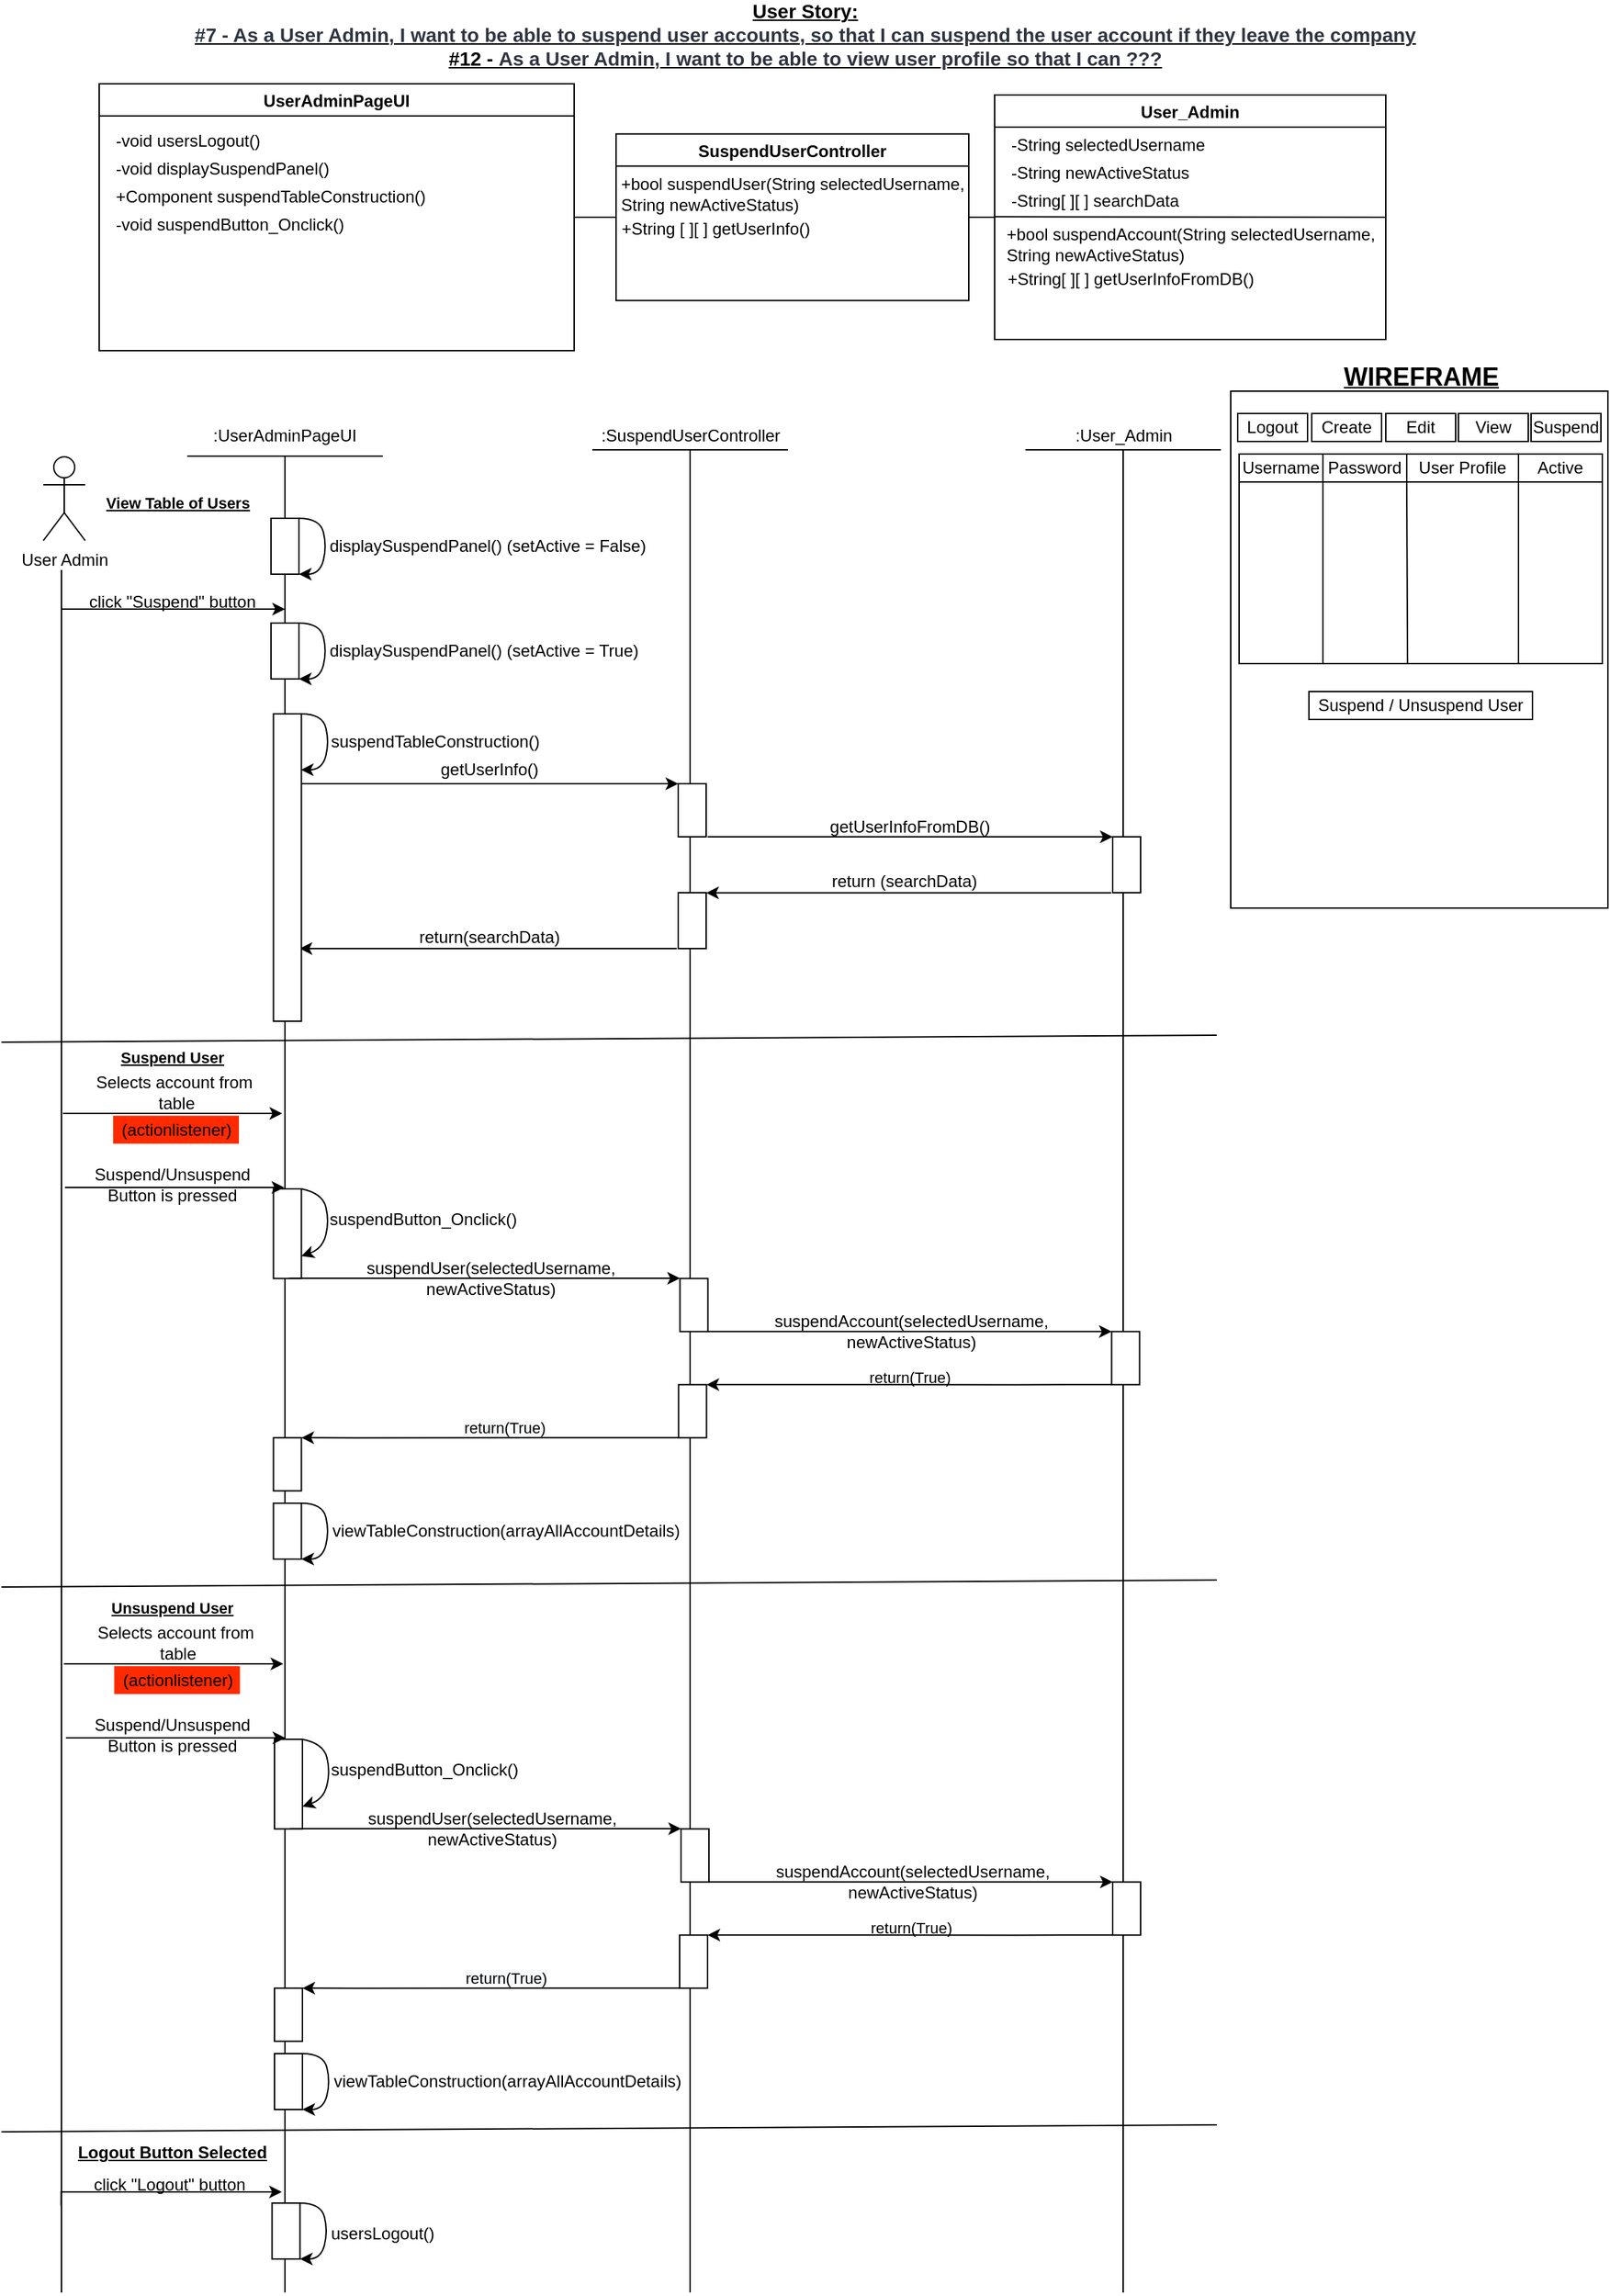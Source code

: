 <mxfile version="17.4.2" type="device"><diagram id="1YwtTbQ3Z7pTjlXF4-N0" name="Page-1"><mxGraphModel dx="1813" dy="1207" grid="1" gridSize="10" guides="1" tooltips="1" connect="1" arrows="1" fold="1" page="1" pageScale="1" pageWidth="1169" pageHeight="827" math="0" shadow="0"><root><mxCell id="0"/><mxCell id="1" parent="0"/><mxCell id="FNsslEbhDlVYFLrhWBJ4-193" value="" style="endArrow=none;html=1;rounded=0;startArrow=none;" parent="1" edge="1"><mxGeometry width="50" height="50" relative="1" as="geometry"><mxPoint x="503" y="1641" as="sourcePoint"/><mxPoint x="503" y="392" as="targetPoint"/></mxGeometry></mxCell><mxCell id="haLUxBjH6cShnl7Ug6Ql-109" value="" style="rounded=0;whiteSpace=wrap;html=1;" parent="1" vertex="1"><mxGeometry x="890" y="280" width="270" height="370" as="geometry"/></mxCell><mxCell id="3snV8VC3OuR5L-uNEUc_-36" value="" style="rounded=0;whiteSpace=wrap;html=1;labelBackgroundColor=#FFFFFF;fillColor=none;" parent="1" vertex="1"><mxGeometry x="896" y="325" width="260" height="150" as="geometry"/></mxCell><mxCell id="haLUxBjH6cShnl7Ug6Ql-2" value="UserAdminPageUI" style="swimlane;" parent="1" vertex="1"><mxGeometry x="80" y="60" width="340" height="191" as="geometry"/></mxCell><mxCell id="haLUxBjH6cShnl7Ug6Ql-16" value="-void displaySuspendPanel()" style="text;html=1;align=left;verticalAlign=middle;resizable=0;points=[];autosize=1;strokeColor=none;fillColor=none;" parent="haLUxBjH6cShnl7Ug6Ql-2" vertex="1"><mxGeometry x="10" y="51" width="170" height="20" as="geometry"/></mxCell><mxCell id="FNsslEbhDlVYFLrhWBJ4-34" value="+Component suspendTableConstruction()" style="text;html=1;align=left;verticalAlign=middle;resizable=0;points=[];autosize=1;strokeColor=none;fillColor=none;" parent="haLUxBjH6cShnl7Ug6Ql-2" vertex="1"><mxGeometry x="10" y="71" width="240" height="20" as="geometry"/></mxCell><mxCell id="FNsslEbhDlVYFLrhWBJ4-172" value="-void suspendButton_Onclick()" style="text;html=1;align=left;verticalAlign=middle;resizable=0;points=[];autosize=1;strokeColor=none;fillColor=none;" parent="haLUxBjH6cShnl7Ug6Ql-2" vertex="1"><mxGeometry x="10" y="91" width="180" height="20" as="geometry"/></mxCell><mxCell id="WkKLto6Z78YqQwwTxQ2r-1" value="-void usersLogout()" style="text;html=1;align=left;verticalAlign=middle;resizable=0;points=[];autosize=1;strokeColor=none;fillColor=none;" vertex="1" parent="haLUxBjH6cShnl7Ug6Ql-2"><mxGeometry x="10" y="31" width="120" height="20" as="geometry"/></mxCell><mxCell id="haLUxBjH6cShnl7Ug6Ql-3" value="SuspendUserController" style="swimlane;" parent="1" vertex="1"><mxGeometry x="450" y="95.88" width="252.5" height="119.25" as="geometry"/></mxCell><mxCell id="FNsslEbhDlVYFLrhWBJ4-1" value="&lt;div style=&quot;text-align: left&quot;&gt;+bool suspendUser(String selectedUsername,&lt;/div&gt;&lt;div style=&quot;text-align: left&quot;&gt;String newActiveStatus)&lt;/div&gt;" style="text;html=1;align=center;verticalAlign=middle;resizable=0;points=[];autosize=1;strokeColor=none;fillColor=none;" parent="haLUxBjH6cShnl7Ug6Ql-3" vertex="1"><mxGeometry x="-4.5" y="27.75" width="260" height="30" as="geometry"/></mxCell><mxCell id="WkKLto6Z78YqQwwTxQ2r-7" value="&lt;div style=&quot;text-align: left&quot;&gt;+String [ ][ ] getUserInfo()&lt;/div&gt;" style="text;html=1;align=center;verticalAlign=middle;resizable=0;points=[];autosize=1;strokeColor=none;fillColor=none;" vertex="1" parent="haLUxBjH6cShnl7Ug6Ql-3"><mxGeometry x="-4.5" y="57.75" width="150" height="20" as="geometry"/></mxCell><mxCell id="haLUxBjH6cShnl7Ug6Ql-4" value="User_Admin" style="swimlane;" parent="1" vertex="1"><mxGeometry x="721" y="68.01" width="280" height="175" as="geometry"/></mxCell><mxCell id="haLUxBjH6cShnl7Ug6Ql-23" value="" style="endArrow=none;html=1;rounded=0;entryX=1;entryY=0.5;entryDx=0;entryDy=0;" parent="haLUxBjH6cShnl7Ug6Ql-4" target="haLUxBjH6cShnl7Ug6Ql-4" edge="1"><mxGeometry width="50" height="50" relative="1" as="geometry"><mxPoint y="87.14" as="sourcePoint"/><mxPoint x="260" y="87" as="targetPoint"/></mxGeometry></mxCell><mxCell id="3snV8VC3OuR5L-uNEUc_-48" value="-String selectedUsername" style="text;html=1;align=left;verticalAlign=middle;resizable=0;points=[];autosize=1;strokeColor=none;fillColor=none;" parent="haLUxBjH6cShnl7Ug6Ql-4" vertex="1"><mxGeometry x="10" y="26" width="150" height="20" as="geometry"/></mxCell><mxCell id="FNsslEbhDlVYFLrhWBJ4-55" value="-String newActiveStatus" style="text;html=1;align=left;verticalAlign=middle;resizable=0;points=[];autosize=1;strokeColor=none;fillColor=none;" parent="haLUxBjH6cShnl7Ug6Ql-4" vertex="1"><mxGeometry x="10" y="46" width="140" height="20" as="geometry"/></mxCell><mxCell id="FNsslEbhDlVYFLrhWBJ4-57" value="&lt;div style=&quot;text-align: left&quot;&gt;&lt;span&gt;+bool suspendAccount(String selectedUsername,&lt;br&gt;&lt;/span&gt;&lt;/div&gt;&lt;div style=&quot;text-align: left&quot;&gt;&lt;span&gt;String newActiveStatus)&lt;/span&gt;&lt;/div&gt;" style="text;html=1;align=center;verticalAlign=middle;resizable=0;points=[];autosize=1;strokeColor=none;fillColor=none;" parent="haLUxBjH6cShnl7Ug6Ql-4" vertex="1"><mxGeometry y="92" width="280" height="30" as="geometry"/></mxCell><mxCell id="WkKLto6Z78YqQwwTxQ2r-8" value="-String[ ][ ] searchData" style="text;html=1;align=left;verticalAlign=middle;resizable=0;points=[];autosize=1;strokeColor=none;fillColor=none;" vertex="1" parent="haLUxBjH6cShnl7Ug6Ql-4"><mxGeometry x="10" y="66" width="140" height="20" as="geometry"/></mxCell><mxCell id="WkKLto6Z78YqQwwTxQ2r-9" value="&lt;div style=&quot;text-align: left&quot;&gt;&lt;span&gt;+String[ ][ ] getUserInfoFromDB(&lt;/span&gt;&lt;span&gt;)&lt;/span&gt;&lt;/div&gt;" style="text;html=1;align=center;verticalAlign=middle;resizable=0;points=[];autosize=1;strokeColor=none;fillColor=none;" vertex="1" parent="haLUxBjH6cShnl7Ug6Ql-4"><mxGeometry x="2" y="122" width="190" height="20" as="geometry"/></mxCell><mxCell id="haLUxBjH6cShnl7Ug6Ql-25" value="" style="endArrow=none;html=1;rounded=0;exitX=1;exitY=0.5;exitDx=0;exitDy=0;entryX=0;entryY=0.5;entryDx=0;entryDy=0;" parent="1" source="haLUxBjH6cShnl7Ug6Ql-2" target="haLUxBjH6cShnl7Ug6Ql-3" edge="1"><mxGeometry width="50" height="50" relative="1" as="geometry"><mxPoint x="570" y="371" as="sourcePoint"/><mxPoint x="620" y="321" as="targetPoint"/></mxGeometry></mxCell><mxCell id="haLUxBjH6cShnl7Ug6Ql-26" value="" style="endArrow=none;html=1;rounded=0;entryX=0;entryY=0.5;entryDx=0;entryDy=0;exitX=1;exitY=0.5;exitDx=0;exitDy=0;" parent="1" source="haLUxBjH6cShnl7Ug6Ql-3" target="haLUxBjH6cShnl7Ug6Ql-4" edge="1"><mxGeometry width="50" height="50" relative="1" as="geometry"><mxPoint x="570" y="191" as="sourcePoint"/><mxPoint x="570" y="221" as="targetPoint"/></mxGeometry></mxCell><mxCell id="haLUxBjH6cShnl7Ug6Ql-70" style="edgeStyle=orthogonalEdgeStyle;rounded=0;orthogonalLoop=1;jettySize=auto;html=1;" parent="1" edge="1"><mxGeometry relative="1" as="geometry"><mxPoint x="213" y="436" as="targetPoint"/><Array as="points"><mxPoint x="114.5" y="436"/><mxPoint x="114.5" y="436"/></Array><mxPoint x="53" y="436" as="sourcePoint"/></mxGeometry></mxCell><mxCell id="haLUxBjH6cShnl7Ug6Ql-27" value="User Admin" style="shape=umlActor;verticalLabelPosition=bottom;verticalAlign=top;html=1;outlineConnect=0;" parent="1" vertex="1"><mxGeometry x="40" y="327" width="30" height="60" as="geometry"/></mxCell><mxCell id="haLUxBjH6cShnl7Ug6Ql-29" value=":UserAdminPageUI" style="text;html=1;strokeColor=none;fillColor=none;align=center;verticalAlign=middle;whiteSpace=wrap;rounded=0;" parent="1" vertex="1"><mxGeometry x="183" y="297" width="60" height="30" as="geometry"/></mxCell><mxCell id="haLUxBjH6cShnl7Ug6Ql-30" value=":SuspendUserController" style="text;html=1;align=center;verticalAlign=middle;resizable=0;points=[];autosize=1;strokeColor=none;fillColor=none;" parent="1" vertex="1"><mxGeometry x="433" y="302" width="140" height="20" as="geometry"/></mxCell><mxCell id="haLUxBjH6cShnl7Ug6Ql-31" value=":User_Admin" style="text;html=1;align=center;verticalAlign=middle;resizable=0;points=[];autosize=1;strokeColor=none;fillColor=none;" parent="1" vertex="1"><mxGeometry x="773" y="302" width="80" height="20" as="geometry"/></mxCell><mxCell id="haLUxBjH6cShnl7Ug6Ql-32" value="" style="endArrow=none;html=1;rounded=0;" parent="1" edge="1"><mxGeometry width="50" height="50" relative="1" as="geometry"><mxPoint x="143" y="326.52" as="sourcePoint"/><mxPoint x="283" y="326.52" as="targetPoint"/></mxGeometry></mxCell><mxCell id="haLUxBjH6cShnl7Ug6Ql-33" value="" style="endArrow=none;html=1;rounded=0;" parent="1" edge="1"><mxGeometry width="50" height="50" relative="1" as="geometry"><mxPoint x="433" y="322" as="sourcePoint"/><mxPoint x="573" y="322" as="targetPoint"/></mxGeometry></mxCell><mxCell id="haLUxBjH6cShnl7Ug6Ql-34" value="" style="endArrow=none;html=1;rounded=0;" parent="1" edge="1"><mxGeometry width="50" height="50" relative="1" as="geometry"><mxPoint x="743" y="322" as="sourcePoint"/><mxPoint x="883" y="322" as="targetPoint"/></mxGeometry></mxCell><mxCell id="haLUxBjH6cShnl7Ug6Ql-57" value="" style="endArrow=none;html=1;rounded=0;entryX=0.5;entryY=0.982;entryDx=0;entryDy=0;entryPerimeter=0;" parent="1" target="haLUxBjH6cShnl7Ug6Ql-31" edge="1"><mxGeometry width="50" height="50" relative="1" as="geometry"><mxPoint x="813" y="1641" as="sourcePoint"/><mxPoint x="813" y="327" as="targetPoint"/></mxGeometry></mxCell><mxCell id="haLUxBjH6cShnl7Ug6Ql-110" value="Logout" style="rounded=0;whiteSpace=wrap;html=1;" parent="1" vertex="1"><mxGeometry x="895" y="296" width="50" height="20" as="geometry"/></mxCell><mxCell id="haLUxBjH6cShnl7Ug6Ql-111" value="Create" style="rounded=0;whiteSpace=wrap;html=1;" parent="1" vertex="1"><mxGeometry x="948" y="296" width="50" height="20" as="geometry"/></mxCell><mxCell id="haLUxBjH6cShnl7Ug6Ql-112" value="Edit&lt;span style=&quot;color: rgba(0 , 0 , 0 , 0) ; font-family: monospace ; font-size: 0px&quot;&gt;%3CmxGraphModel%3E%3Croot%3E%3CmxCell%20id%3D%220%22%2F%3E%3CmxCell%20id%3D%221%22%20parent%3D%220%22%2F%3E%3CmxCell%20id%3D%222%22%20value%3D%22Create%22%20style%3D%22rounded%3D0%3BwhiteSpace%3Dwrap%3Bhtml%3D1%3B%22%20vertex%3D%221%22%20parent%3D%221%22%3E%3CmxGeometry%20x%3D%22966%22%20y%3D%2246%22%20width%3D%2270%22%20height%3D%2220%22%20as%3D%22geometry%22%2F%3E%3C%2FmxCell%3E%3C%2Froot%3E%3C%2FmxGraphModel%3E&lt;/span&gt;" style="rounded=0;whiteSpace=wrap;html=1;" parent="1" vertex="1"><mxGeometry x="1001" y="296" width="50" height="20" as="geometry"/></mxCell><mxCell id="haLUxBjH6cShnl7Ug6Ql-115" value="View" style="rounded=0;whiteSpace=wrap;html=1;" parent="1" vertex="1"><mxGeometry x="1053" y="296" width="50" height="20" as="geometry"/></mxCell><mxCell id="haLUxBjH6cShnl7Ug6Ql-116" value="Suspend" style="rounded=0;whiteSpace=wrap;html=1;" parent="1" vertex="1"><mxGeometry x="1105" y="296" width="50" height="20" as="geometry"/></mxCell><mxCell id="haLUxBjH6cShnl7Ug6Ql-124" value="&lt;b&gt;&lt;u&gt;&lt;font style=&quot;font-size: 18px&quot;&gt;WIREFRAME&lt;/font&gt;&lt;/u&gt;&lt;/b&gt;" style="text;html=1;align=center;verticalAlign=middle;resizable=0;points=[];autosize=1;strokeColor=none;fillColor=none;" parent="1" vertex="1"><mxGeometry x="961" y="260" width="130" height="20" as="geometry"/></mxCell><mxCell id="wWWZvd4En1-HustH4XMh-6" value="click &quot;Suspend&quot; button" style="text;html=1;align=center;verticalAlign=middle;resizable=0;points=[];autosize=1;strokeColor=none;fillColor=none;" parent="1" vertex="1"><mxGeometry x="66.5" y="421" width="130" height="20" as="geometry"/></mxCell><mxCell id="wWWZvd4En1-HustH4XMh-27" value="" style="endArrow=none;html=1;rounded=0;fontSize=17;" parent="1" edge="1"><mxGeometry width="50" height="50" relative="1" as="geometry"><mxPoint x="213" y="1641" as="sourcePoint"/><mxPoint x="213" y="327" as="targetPoint"/></mxGeometry></mxCell><mxCell id="3snV8VC3OuR5L-uNEUc_-1" value="" style="curved=1;endArrow=classic;html=1;rounded=0;entryX=1;entryY=1;entryDx=0;entryDy=0;exitX=1;exitY=0;exitDx=0;exitDy=0;" parent="1" source="3snV8VC3OuR5L-uNEUc_-2" target="3snV8VC3OuR5L-uNEUc_-2" edge="1"><mxGeometry width="50" height="50" relative="1" as="geometry"><mxPoint x="218" y="506" as="sourcePoint"/><mxPoint x="268" y="456" as="targetPoint"/><Array as="points"><mxPoint x="238" y="446"/><mxPoint x="243" y="466"/><mxPoint x="238" y="486"/></Array></mxGeometry></mxCell><mxCell id="3snV8VC3OuR5L-uNEUc_-2" value="" style="rounded=0;whiteSpace=wrap;html=1;" parent="1" vertex="1"><mxGeometry x="203" y="446" width="20" height="40" as="geometry"/></mxCell><mxCell id="3snV8VC3OuR5L-uNEUc_-6" value="displaySuspendPanel() (setActive = True)" style="text;html=1;align=left;verticalAlign=middle;resizable=0;points=[];autosize=1;strokeColor=none;fillColor=none;" parent="1" vertex="1"><mxGeometry x="243" y="456" width="240" height="20" as="geometry"/></mxCell><mxCell id="3snV8VC3OuR5L-uNEUc_-22" value="" style="endArrow=none;html=1;rounded=0;startArrow=none;" parent="1" edge="1"><mxGeometry width="50" height="50" relative="1" as="geometry"><mxPoint x="503" y="397" as="sourcePoint"/><mxPoint x="503" y="322" as="targetPoint"/></mxGeometry></mxCell><mxCell id="3snV8VC3OuR5L-uNEUc_-37" value="Suspend / Unsuspend User" style="rounded=0;whiteSpace=wrap;html=1;" parent="1" vertex="1"><mxGeometry x="946" y="495" width="160" height="20" as="geometry"/></mxCell><mxCell id="3snV8VC3OuR5L-uNEUc_-39" value="Username" style="text;html=1;strokeColor=default;fillColor=none;align=center;verticalAlign=middle;whiteSpace=wrap;rounded=0;labelBackgroundColor=#FFFFFF;" parent="1" vertex="1"><mxGeometry x="896" y="325" width="60" height="20" as="geometry"/></mxCell><mxCell id="3snV8VC3OuR5L-uNEUc_-40" value="Password" style="text;html=1;strokeColor=default;fillColor=none;align=center;verticalAlign=middle;whiteSpace=wrap;rounded=0;labelBackgroundColor=#FFFFFF;" parent="1" vertex="1"><mxGeometry x="956" y="325" width="60" height="20" as="geometry"/></mxCell><mxCell id="3snV8VC3OuR5L-uNEUc_-41" value="User Profile" style="text;html=1;strokeColor=default;fillColor=none;align=center;verticalAlign=middle;whiteSpace=wrap;rounded=0;labelBackgroundColor=#FFFFFF;" parent="1" vertex="1"><mxGeometry x="1016" y="325" width="80" height="20" as="geometry"/></mxCell><mxCell id="3snV8VC3OuR5L-uNEUc_-42" value="Active" style="text;html=1;strokeColor=default;fillColor=none;align=center;verticalAlign=middle;whiteSpace=wrap;rounded=0;labelBackgroundColor=#FFFFFF;" parent="1" vertex="1"><mxGeometry x="1096" y="325" width="60" height="20" as="geometry"/></mxCell><mxCell id="3snV8VC3OuR5L-uNEUc_-43" value="" style="endArrow=none;html=1;rounded=0;entryX=0;entryY=1;entryDx=0;entryDy=0;" parent="1" target="3snV8VC3OuR5L-uNEUc_-40" edge="1"><mxGeometry width="50" height="50" relative="1" as="geometry"><mxPoint x="956" y="475" as="sourcePoint"/><mxPoint x="962" y="369.17" as="targetPoint"/></mxGeometry></mxCell><mxCell id="3snV8VC3OuR5L-uNEUc_-44" value="" style="endArrow=none;html=1;rounded=0;entryX=0;entryY=1;entryDx=0;entryDy=0;" parent="1" target="3snV8VC3OuR5L-uNEUc_-41" edge="1"><mxGeometry width="50" height="50" relative="1" as="geometry"><mxPoint x="1016.57" y="475" as="sourcePoint"/><mxPoint x="1016.57" y="345" as="targetPoint"/></mxGeometry></mxCell><mxCell id="3snV8VC3OuR5L-uNEUc_-45" value="" style="endArrow=none;html=1;rounded=0;entryX=0;entryY=1;entryDx=0;entryDy=0;" parent="1" edge="1"><mxGeometry width="50" height="50" relative="1" as="geometry"><mxPoint x="1096.0" y="475" as="sourcePoint"/><mxPoint x="1096.0" y="345" as="targetPoint"/></mxGeometry></mxCell><mxCell id="3snV8VC3OuR5L-uNEUc_-49" value="Logout Button Selected" style="text;html=1;align=center;verticalAlign=middle;resizable=0;points=[];autosize=1;strokeColor=none;fillColor=none;fontStyle=5" parent="1" vertex="1"><mxGeometry x="56.75" y="1531" width="150" height="20" as="geometry"/></mxCell><mxCell id="FNsslEbhDlVYFLrhWBJ4-60" value="" style="endArrow=none;html=1;rounded=0;fontSize=13;" parent="1" edge="1"><mxGeometry width="50" height="50" relative="1" as="geometry"><mxPoint x="53" y="1641" as="sourcePoint"/><mxPoint x="53" y="408" as="targetPoint"/></mxGeometry></mxCell><mxCell id="FNsslEbhDlVYFLrhWBJ4-95" value="" style="curved=1;endArrow=classic;html=1;rounded=0;entryX=1;entryY=0.75;entryDx=0;entryDy=0;exitX=1;exitY=0;exitDx=0;exitDy=0;" parent="1" source="FNsslEbhDlVYFLrhWBJ4-96" target="FNsslEbhDlVYFLrhWBJ4-96" edge="1"><mxGeometry width="50" height="50" relative="1" as="geometry"><mxPoint x="219.75" y="914" as="sourcePoint"/><mxPoint x="269.75" y="864" as="targetPoint"/><Array as="points"><mxPoint x="239.75" y="854"/><mxPoint x="244.75" y="874"/><mxPoint x="239.75" y="894"/></Array></mxGeometry></mxCell><mxCell id="FNsslEbhDlVYFLrhWBJ4-96" value="" style="rounded=0;whiteSpace=wrap;html=1;" parent="1" vertex="1"><mxGeometry x="204.75" y="851" width="20" height="64.17" as="geometry"/></mxCell><mxCell id="FNsslEbhDlVYFLrhWBJ4-97" value="suspendButton_Onclick()" style="text;html=1;align=left;verticalAlign=middle;resizable=0;points=[];autosize=1;strokeColor=none;fillColor=none;" parent="1" vertex="1"><mxGeometry x="242.75" y="862.83" width="150" height="20" as="geometry"/></mxCell><mxCell id="FNsslEbhDlVYFLrhWBJ4-100" value="" style="endArrow=classic;html=1;rounded=0;entryX=0;entryY=0;entryDx=0;entryDy=0;" parent="1" edge="1"><mxGeometry width="50" height="50" relative="1" as="geometry"><mxPoint x="215.75" y="915.0" as="sourcePoint"/><mxPoint x="495.75" y="915.0" as="targetPoint"/></mxGeometry></mxCell><mxCell id="FNsslEbhDlVYFLrhWBJ4-101" value="suspendUser(selectedUsername,&lt;br&gt;newActiveStatus)" style="text;html=1;align=center;verticalAlign=middle;resizable=0;points=[];autosize=1;strokeColor=none;fillColor=none;" parent="1" vertex="1"><mxGeometry x="264.75" y="900.0" width="190" height="30" as="geometry"/></mxCell><mxCell id="FNsslEbhDlVYFLrhWBJ4-102" value="" style="rounded=0;whiteSpace=wrap;html=1;" parent="1" vertex="1"><mxGeometry x="495.75" y="915.17" width="20" height="38" as="geometry"/></mxCell><mxCell id="FNsslEbhDlVYFLrhWBJ4-103" value="" style="endArrow=classic;html=1;rounded=0;entryX=0;entryY=0;entryDx=0;entryDy=0;exitX=1;exitY=1;exitDx=0;exitDy=0;" parent="1" source="FNsslEbhDlVYFLrhWBJ4-102" target="FNsslEbhDlVYFLrhWBJ4-105" edge="1"><mxGeometry width="50" height="50" relative="1" as="geometry"><mxPoint x="525.75" y="954.0" as="sourcePoint"/><mxPoint x="805.75" y="954.0" as="targetPoint"/></mxGeometry></mxCell><mxCell id="FNsslEbhDlVYFLrhWBJ4-104" value="&lt;div style=&quot;font-size: 11px&quot;&gt;&lt;div style=&quot;font-size: 12px ; text-align: left&quot;&gt;suspendAccount(selectedUsername,&lt;br&gt;&lt;/div&gt;&lt;div style=&quot;font-size: 12px&quot;&gt;newActiveStatus)&lt;/div&gt;&lt;/div&gt;" style="text;html=1;align=center;verticalAlign=middle;resizable=0;points=[];autosize=1;strokeColor=none;fillColor=none;" parent="1" vertex="1"><mxGeometry x="555.75" y="938.0" width="210" height="30" as="geometry"/></mxCell><mxCell id="FNsslEbhDlVYFLrhWBJ4-107" style="edgeStyle=orthogonalEdgeStyle;rounded=0;orthogonalLoop=1;jettySize=auto;html=1;exitX=0;exitY=1;exitDx=0;exitDy=0;entryX=1;entryY=0;entryDx=0;entryDy=0;fontSize=13;" parent="1" source="FNsslEbhDlVYFLrhWBJ4-105" target="FNsslEbhDlVYFLrhWBJ4-106" edge="1"><mxGeometry relative="1" as="geometry"><Array as="points"><mxPoint x="734.75" y="991"/><mxPoint x="734.75" y="991"/></Array></mxGeometry></mxCell><mxCell id="FNsslEbhDlVYFLrhWBJ4-105" value="" style="rounded=0;whiteSpace=wrap;html=1;" parent="1" vertex="1"><mxGeometry x="804.75" y="953.17" width="20" height="38" as="geometry"/></mxCell><mxCell id="FNsslEbhDlVYFLrhWBJ4-106" value="" style="rounded=0;whiteSpace=wrap;html=1;" parent="1" vertex="1"><mxGeometry x="494.75" y="991.17" width="20" height="38" as="geometry"/></mxCell><mxCell id="FNsslEbhDlVYFLrhWBJ4-108" value="&lt;font style=&quot;font-size: 11px&quot;&gt;return(True)&lt;/font&gt;" style="text;html=1;align=center;verticalAlign=middle;resizable=0;points=[];autosize=1;strokeColor=none;fillColor=none;fontSize=13;" parent="1" vertex="1"><mxGeometry x="624.75" y="974.83" width="70" height="20" as="geometry"/></mxCell><mxCell id="FNsslEbhDlVYFLrhWBJ4-109" style="edgeStyle=orthogonalEdgeStyle;rounded=0;orthogonalLoop=1;jettySize=auto;html=1;exitX=0;exitY=1;exitDx=0;exitDy=0;entryX=1;entryY=0;entryDx=0;entryDy=0;fontSize=13;" parent="1" source="FNsslEbhDlVYFLrhWBJ4-106" target="FNsslEbhDlVYFLrhWBJ4-110" edge="1"><mxGeometry relative="1" as="geometry"><mxPoint x="515.75" y="1034.17" as="sourcePoint"/><Array as="points"><mxPoint x="264.75" y="1029"/><mxPoint x="264.75" y="1029"/></Array></mxGeometry></mxCell><mxCell id="FNsslEbhDlVYFLrhWBJ4-110" value="" style="rounded=0;whiteSpace=wrap;html=1;" parent="1" vertex="1"><mxGeometry x="204.75" y="1029.17" width="20" height="38" as="geometry"/></mxCell><mxCell id="FNsslEbhDlVYFLrhWBJ4-111" value="&#10;&#10;&lt;span style=&quot;color: rgb(0, 0, 0); font-family: helvetica; font-size: 11px; font-style: normal; font-weight: 400; letter-spacing: normal; text-align: center; text-indent: 0px; text-transform: none; word-spacing: 0px; background-color: rgb(248, 249, 250); display: inline; float: none;&quot;&gt;return(True)&lt;/span&gt;&#10;&#10;" style="text;html=1;align=center;verticalAlign=middle;resizable=0;points=[];autosize=1;strokeColor=none;fillColor=none;fontSize=13;" parent="1" vertex="1"><mxGeometry x="334.75" y="986.17" width="70" height="70" as="geometry"/></mxCell><mxCell id="FNsslEbhDlVYFLrhWBJ4-112" value="" style="curved=1;endArrow=classic;html=1;rounded=0;entryX=1;entryY=1;entryDx=0;entryDy=0;exitX=1;exitY=0;exitDx=0;exitDy=0;" parent="1" source="FNsslEbhDlVYFLrhWBJ4-113" target="FNsslEbhDlVYFLrhWBJ4-113" edge="1"><mxGeometry width="50" height="50" relative="1" as="geometry"><mxPoint x="219.75" y="1136" as="sourcePoint"/><mxPoint x="269.75" y="1086" as="targetPoint"/><Array as="points"><mxPoint x="239.75" y="1076"/><mxPoint x="244.75" y="1096"/><mxPoint x="239.75" y="1116"/></Array></mxGeometry></mxCell><mxCell id="FNsslEbhDlVYFLrhWBJ4-113" value="" style="rounded=0;whiteSpace=wrap;html=1;" parent="1" vertex="1"><mxGeometry x="204.75" y="1076" width="20" height="40" as="geometry"/></mxCell><mxCell id="FNsslEbhDlVYFLrhWBJ4-114" value="viewTableConstruction(arrayAllAccountDetails)" style="text;html=1;align=left;verticalAlign=middle;resizable=0;points=[];autosize=1;strokeColor=none;fillColor=none;" parent="1" vertex="1"><mxGeometry x="244.75" y="1086" width="260" height="20" as="geometry"/></mxCell><mxCell id="FNsslEbhDlVYFLrhWBJ4-140" value="" style="curved=1;endArrow=classic;html=1;rounded=0;entryX=1;entryY=1;entryDx=0;entryDy=0;exitX=1;exitY=0;exitDx=0;exitDy=0;" parent="1" source="FNsslEbhDlVYFLrhWBJ4-141" target="FNsslEbhDlVYFLrhWBJ4-141" edge="1"><mxGeometry width="50" height="50" relative="1" as="geometry"><mxPoint x="218.75" y="1637" as="sourcePoint"/><mxPoint x="268.75" y="1587" as="targetPoint"/><Array as="points"><mxPoint x="238.75" y="1577"/><mxPoint x="243.75" y="1597"/><mxPoint x="238.75" y="1617"/></Array></mxGeometry></mxCell><mxCell id="FNsslEbhDlVYFLrhWBJ4-141" value="" style="rounded=0;whiteSpace=wrap;html=1;" parent="1" vertex="1"><mxGeometry x="203.75" y="1577" width="20" height="40" as="geometry"/></mxCell><mxCell id="FNsslEbhDlVYFLrhWBJ4-142" value="usersLogout()" style="text;html=1;align=left;verticalAlign=middle;resizable=0;points=[];autosize=1;strokeColor=none;fillColor=none;" parent="1" vertex="1"><mxGeometry x="243.75" y="1588.64" width="90" height="20" as="geometry"/></mxCell><mxCell id="FNsslEbhDlVYFLrhWBJ4-143" style="edgeStyle=orthogonalEdgeStyle;rounded=0;orthogonalLoop=1;jettySize=auto;html=1;entryX=0;entryY=0;entryDx=0;entryDy=0;" parent="1" edge="1"><mxGeometry relative="1" as="geometry"><mxPoint x="210.75" y="1569" as="targetPoint"/><Array as="points"><mxPoint x="120.75" y="1569"/><mxPoint x="120.75" y="1569"/></Array><mxPoint x="52.75" y="1578.82" as="sourcePoint"/></mxGeometry></mxCell><mxCell id="FNsslEbhDlVYFLrhWBJ4-144" value="click &quot;Logout&quot; button" style="text;html=1;align=center;verticalAlign=middle;resizable=0;points=[];autosize=1;strokeColor=none;fillColor=none;" parent="1" vertex="1"><mxGeometry x="69.75" y="1554" width="120" height="20" as="geometry"/></mxCell><mxCell id="FNsslEbhDlVYFLrhWBJ4-169" value="" style="endArrow=none;html=1;rounded=0;" parent="1" edge="1"><mxGeometry width="50" height="50" relative="1" as="geometry"><mxPoint x="10" y="1136" as="sourcePoint"/><mxPoint x="880" y="1131" as="targetPoint"/></mxGeometry></mxCell><mxCell id="2mpfqBum-VXEb8a90Y3f-1" style="edgeStyle=orthogonalEdgeStyle;rounded=0;orthogonalLoop=1;jettySize=auto;html=1;" parent="1" edge="1"><mxGeometry relative="1" as="geometry"><mxPoint x="211" y="797" as="targetPoint"/><Array as="points"><mxPoint x="118" y="797.0"/><mxPoint x="118" y="797.0"/></Array><mxPoint x="54" y="797" as="sourcePoint"/></mxGeometry></mxCell><mxCell id="2mpfqBum-VXEb8a90Y3f-2" value="Selects account from&amp;nbsp;&lt;br&gt;table" style="text;html=1;align=center;verticalAlign=middle;resizable=0;points=[];autosize=1;strokeColor=none;fillColor=none;" parent="1" vertex="1"><mxGeometry x="70" y="767" width="130" height="30" as="geometry"/></mxCell><mxCell id="2mpfqBum-VXEb8a90Y3f-3" value="(actionlistener)" style="text;html=1;align=center;verticalAlign=middle;resizable=0;points=[];autosize=1;strokeColor=none;fillColor=#FF2A00;" parent="1" vertex="1"><mxGeometry x="90" y="798.66" width="90" height="20" as="geometry"/></mxCell><mxCell id="2mpfqBum-VXEb8a90Y3f-47" value="" style="endArrow=classic;html=1;rounded=0;entryX=0;entryY=0;entryDx=0;entryDy=0;exitX=1;exitY=1;exitDx=0;exitDy=0;" parent="1" target="2mpfqBum-VXEb8a90Y3f-49" edge="1"><mxGeometry width="50" height="50" relative="1" as="geometry"><mxPoint x="223" y="561.0" as="sourcePoint"/><mxPoint x="492.75" y="534.83" as="targetPoint"/></mxGeometry></mxCell><mxCell id="2mpfqBum-VXEb8a90Y3f-48" value="getUserInfo()" style="text;html=1;align=center;verticalAlign=middle;resizable=0;points=[];autosize=1;strokeColor=none;fillColor=none;" parent="1" vertex="1"><mxGeometry x="313.5" y="541" width="90" height="20" as="geometry"/></mxCell><mxCell id="2mpfqBum-VXEb8a90Y3f-49" value="" style="rounded=0;whiteSpace=wrap;html=1;" parent="1" vertex="1"><mxGeometry x="494.5" y="561.0" width="20" height="38" as="geometry"/></mxCell><mxCell id="2mpfqBum-VXEb8a90Y3f-50" value="" style="endArrow=classic;html=1;rounded=0;exitX=0;exitY=1;exitDx=0;exitDy=0;" parent="1" edge="1"><mxGeometry width="50" height="50" relative="1" as="geometry"><mxPoint x="493.5" y="679.0" as="sourcePoint"/><mxPoint x="223.5" y="679.0" as="targetPoint"/></mxGeometry></mxCell><mxCell id="2mpfqBum-VXEb8a90Y3f-51" value="return(searchData)" style="text;html=1;align=center;verticalAlign=middle;resizable=0;points=[];autosize=1;strokeColor=none;fillColor=none;" parent="1" vertex="1"><mxGeometry x="298.5" y="661.16" width="120" height="20" as="geometry"/></mxCell><mxCell id="2mpfqBum-VXEb8a90Y3f-52" value="" style="endArrow=classic;html=1;rounded=0;entryX=0;entryY=0;entryDx=0;entryDy=0;" parent="1" edge="1"><mxGeometry width="50" height="50" relative="1" as="geometry"><mxPoint x="515.5" y="599" as="sourcePoint"/><mxPoint x="805.5" y="599" as="targetPoint"/></mxGeometry></mxCell><mxCell id="2mpfqBum-VXEb8a90Y3f-53" value="getUserInfoFromDB()" style="text;html=1;align=center;verticalAlign=middle;resizable=0;points=[];autosize=1;strokeColor=none;fillColor=none;" parent="1" vertex="1"><mxGeometry x="594.5" y="582.0" width="130" height="20" as="geometry"/></mxCell><mxCell id="2mpfqBum-VXEb8a90Y3f-54" value="" style="rounded=0;whiteSpace=wrap;html=1;" parent="1" vertex="1"><mxGeometry x="805.5" y="599.0" width="20" height="40" as="geometry"/></mxCell><mxCell id="2mpfqBum-VXEb8a90Y3f-55" value="" style="endArrow=classic;html=1;rounded=0;exitX=0;exitY=1;exitDx=0;exitDy=0;entryX=1;entryY=0;entryDx=0;entryDy=0;" parent="1" edge="1"><mxGeometry width="50" height="50" relative="1" as="geometry"><mxPoint x="804.5" y="639.17" as="sourcePoint"/><mxPoint x="514.5" y="639.17" as="targetPoint"/></mxGeometry></mxCell><mxCell id="2mpfqBum-VXEb8a90Y3f-56" value="return (searchData)" style="text;html=1;align=center;verticalAlign=middle;resizable=0;points=[];autosize=1;strokeColor=none;fillColor=none;" parent="1" vertex="1"><mxGeometry x="595.5" y="621.0" width="120" height="20" as="geometry"/></mxCell><mxCell id="2mpfqBum-VXEb8a90Y3f-57" value="" style="rounded=0;whiteSpace=wrap;html=1;" parent="1" vertex="1"><mxGeometry x="494.5" y="639.0" width="20" height="40" as="geometry"/></mxCell><mxCell id="2mpfqBum-VXEb8a90Y3f-58" value="" style="curved=1;endArrow=classic;html=1;rounded=0;entryX=0.982;entryY=0.182;entryDx=0;entryDy=0;exitX=1;exitY=0;exitDx=0;exitDy=0;entryPerimeter=0;" parent="1" source="2mpfqBum-VXEb8a90Y3f-59" target="2mpfqBum-VXEb8a90Y3f-59" edge="1"><mxGeometry width="50" height="50" relative="1" as="geometry"><mxPoint x="219.75" y="571.0" as="sourcePoint"/><mxPoint x="269.75" y="521.0" as="targetPoint"/><Array as="points"><mxPoint x="239.75" y="511.0"/><mxPoint x="244.75" y="531.0"/><mxPoint x="239.75" y="551.0"/></Array></mxGeometry></mxCell><mxCell id="2mpfqBum-VXEb8a90Y3f-59" value="" style="rounded=0;whiteSpace=wrap;html=1;" parent="1" vertex="1"><mxGeometry x="204.75" y="511" width="20" height="220" as="geometry"/></mxCell><mxCell id="2mpfqBum-VXEb8a90Y3f-60" value="suspendTableConstruction()" style="text;html=1;align=left;verticalAlign=middle;resizable=0;points=[];autosize=1;strokeColor=none;fillColor=none;" parent="1" vertex="1"><mxGeometry x="244" y="521.0" width="160" height="20" as="geometry"/></mxCell><mxCell id="WkKLto6Z78YqQwwTxQ2r-4" value="" style="curved=1;endArrow=classic;html=1;rounded=0;entryX=1;entryY=1;entryDx=0;entryDy=0;exitX=1;exitY=0;exitDx=0;exitDy=0;" edge="1" parent="1" source="WkKLto6Z78YqQwwTxQ2r-5" target="WkKLto6Z78YqQwwTxQ2r-5"><mxGeometry width="50" height="50" relative="1" as="geometry"><mxPoint x="218" y="431" as="sourcePoint"/><mxPoint x="268" y="381" as="targetPoint"/><Array as="points"><mxPoint x="238" y="371"/><mxPoint x="243" y="391"/><mxPoint x="238" y="411"/></Array></mxGeometry></mxCell><mxCell id="WkKLto6Z78YqQwwTxQ2r-5" value="" style="rounded=0;whiteSpace=wrap;html=1;" vertex="1" parent="1"><mxGeometry x="203" y="371" width="20" height="40" as="geometry"/></mxCell><mxCell id="WkKLto6Z78YqQwwTxQ2r-6" value="displaySuspendPanel() (setActive = False)" style="text;html=1;align=left;verticalAlign=middle;resizable=0;points=[];autosize=1;strokeColor=none;fillColor=none;" vertex="1" parent="1"><mxGeometry x="243" y="381" width="240" height="20" as="geometry"/></mxCell><mxCell id="WkKLto6Z78YqQwwTxQ2r-10" value="&lt;b&gt;&lt;u&gt;View Table of Users&lt;/u&gt;&lt;/b&gt;" style="text;html=1;align=center;verticalAlign=middle;resizable=0;points=[];autosize=1;strokeColor=none;fillColor=none;fontSize=11;" vertex="1" parent="1"><mxGeometry x="76" y="350" width="120" height="20" as="geometry"/></mxCell><mxCell id="WkKLto6Z78YqQwwTxQ2r-11" value="" style="endArrow=none;html=1;rounded=0;" edge="1" parent="1"><mxGeometry width="50" height="50" relative="1" as="geometry"><mxPoint x="10" y="746" as="sourcePoint"/><mxPoint x="880" y="741" as="targetPoint"/></mxGeometry></mxCell><mxCell id="WkKLto6Z78YqQwwTxQ2r-12" value="&lt;b&gt;&lt;u&gt;Suspend User&lt;/u&gt;&lt;/b&gt;" style="text;html=1;align=center;verticalAlign=middle;resizable=0;points=[];autosize=1;strokeColor=none;fillColor=none;fontSize=11;" vertex="1" parent="1"><mxGeometry x="86.5" y="747" width="90" height="20" as="geometry"/></mxCell><mxCell id="WkKLto6Z78YqQwwTxQ2r-13" style="edgeStyle=orthogonalEdgeStyle;rounded=0;orthogonalLoop=1;jettySize=auto;html=1;" edge="1" parent="1"><mxGeometry relative="1" as="geometry"><mxPoint x="212.5" y="850" as="targetPoint"/><Array as="points"><mxPoint x="119.5" y="850.0"/><mxPoint x="119.5" y="850.0"/></Array><mxPoint x="55.5" y="850" as="sourcePoint"/></mxGeometry></mxCell><mxCell id="WkKLto6Z78YqQwwTxQ2r-14" value="Suspend/Unsuspend&lt;br&gt;Button is pressed" style="text;html=1;align=center;verticalAlign=middle;resizable=0;points=[];autosize=1;strokeColor=none;fillColor=none;" vertex="1" parent="1"><mxGeometry x="66.5" y="832.83" width="130" height="30" as="geometry"/></mxCell><mxCell id="WkKLto6Z78YqQwwTxQ2r-15" value="" style="curved=1;endArrow=classic;html=1;rounded=0;entryX=1;entryY=0.75;entryDx=0;entryDy=0;exitX=1;exitY=0;exitDx=0;exitDy=0;" edge="1" parent="1" source="WkKLto6Z78YqQwwTxQ2r-16" target="WkKLto6Z78YqQwwTxQ2r-16"><mxGeometry width="50" height="50" relative="1" as="geometry"><mxPoint x="220.5" y="1308" as="sourcePoint"/><mxPoint x="270.5" y="1258" as="targetPoint"/><Array as="points"><mxPoint x="240.5" y="1248"/><mxPoint x="245.5" y="1268"/><mxPoint x="240.5" y="1288"/></Array></mxGeometry></mxCell><mxCell id="WkKLto6Z78YqQwwTxQ2r-16" value="" style="rounded=0;whiteSpace=wrap;html=1;" vertex="1" parent="1"><mxGeometry x="205.5" y="1245" width="20" height="64.17" as="geometry"/></mxCell><mxCell id="WkKLto6Z78YqQwwTxQ2r-17" value="suspendButton_Onclick()" style="text;html=1;align=left;verticalAlign=middle;resizable=0;points=[];autosize=1;strokeColor=none;fillColor=none;" vertex="1" parent="1"><mxGeometry x="243.5" y="1256.83" width="150" height="20" as="geometry"/></mxCell><mxCell id="WkKLto6Z78YqQwwTxQ2r-18" value="" style="endArrow=classic;html=1;rounded=0;entryX=0;entryY=0;entryDx=0;entryDy=0;" edge="1" parent="1"><mxGeometry width="50" height="50" relative="1" as="geometry"><mxPoint x="216.5" y="1309.0" as="sourcePoint"/><mxPoint x="496.5" y="1309.0" as="targetPoint"/></mxGeometry></mxCell><mxCell id="WkKLto6Z78YqQwwTxQ2r-19" value="suspendUser(selectedUsername,&lt;br&gt;newActiveStatus)" style="text;html=1;align=center;verticalAlign=middle;resizable=0;points=[];autosize=1;strokeColor=none;fillColor=none;" vertex="1" parent="1"><mxGeometry x="265.5" y="1294" width="190" height="30" as="geometry"/></mxCell><mxCell id="WkKLto6Z78YqQwwTxQ2r-20" value="" style="rounded=0;whiteSpace=wrap;html=1;" vertex="1" parent="1"><mxGeometry x="496.5" y="1309.17" width="20" height="38" as="geometry"/></mxCell><mxCell id="WkKLto6Z78YqQwwTxQ2r-21" value="" style="endArrow=classic;html=1;rounded=0;entryX=0;entryY=0;entryDx=0;entryDy=0;exitX=1;exitY=1;exitDx=0;exitDy=0;" edge="1" parent="1" source="WkKLto6Z78YqQwwTxQ2r-20" target="WkKLto6Z78YqQwwTxQ2r-24"><mxGeometry width="50" height="50" relative="1" as="geometry"><mxPoint x="526.5" y="1348.0" as="sourcePoint"/><mxPoint x="806.5" y="1348.0" as="targetPoint"/></mxGeometry></mxCell><mxCell id="WkKLto6Z78YqQwwTxQ2r-22" value="&lt;div style=&quot;font-size: 11px&quot;&gt;&lt;div style=&quot;font-size: 12px ; text-align: left&quot;&gt;suspendAccount(selectedUsername,&lt;br&gt;&lt;/div&gt;&lt;div style=&quot;font-size: 12px&quot;&gt;newActiveStatus)&lt;/div&gt;&lt;/div&gt;" style="text;html=1;align=center;verticalAlign=middle;resizable=0;points=[];autosize=1;strokeColor=none;fillColor=none;" vertex="1" parent="1"><mxGeometry x="556.5" y="1332" width="210" height="30" as="geometry"/></mxCell><mxCell id="WkKLto6Z78YqQwwTxQ2r-23" style="edgeStyle=orthogonalEdgeStyle;rounded=0;orthogonalLoop=1;jettySize=auto;html=1;exitX=0;exitY=1;exitDx=0;exitDy=0;entryX=1;entryY=0;entryDx=0;entryDy=0;fontSize=13;" edge="1" parent="1" source="WkKLto6Z78YqQwwTxQ2r-24" target="WkKLto6Z78YqQwwTxQ2r-25"><mxGeometry relative="1" as="geometry"><Array as="points"><mxPoint x="735.5" y="1385"/><mxPoint x="735.5" y="1385"/></Array></mxGeometry></mxCell><mxCell id="WkKLto6Z78YqQwwTxQ2r-24" value="" style="rounded=0;whiteSpace=wrap;html=1;" vertex="1" parent="1"><mxGeometry x="805.5" y="1347.17" width="20" height="38" as="geometry"/></mxCell><mxCell id="WkKLto6Z78YqQwwTxQ2r-25" value="" style="rounded=0;whiteSpace=wrap;html=1;" vertex="1" parent="1"><mxGeometry x="495.5" y="1385.17" width="20" height="38" as="geometry"/></mxCell><mxCell id="WkKLto6Z78YqQwwTxQ2r-26" value="&lt;font style=&quot;font-size: 11px&quot;&gt;return(True)&lt;/font&gt;" style="text;html=1;align=center;verticalAlign=middle;resizable=0;points=[];autosize=1;strokeColor=none;fillColor=none;fontSize=13;" vertex="1" parent="1"><mxGeometry x="625.5" y="1368.83" width="70" height="20" as="geometry"/></mxCell><mxCell id="WkKLto6Z78YqQwwTxQ2r-27" style="edgeStyle=orthogonalEdgeStyle;rounded=0;orthogonalLoop=1;jettySize=auto;html=1;exitX=0;exitY=1;exitDx=0;exitDy=0;entryX=1;entryY=0;entryDx=0;entryDy=0;fontSize=13;" edge="1" parent="1" source="WkKLto6Z78YqQwwTxQ2r-25" target="WkKLto6Z78YqQwwTxQ2r-28"><mxGeometry relative="1" as="geometry"><mxPoint x="516.5" y="1428.17" as="sourcePoint"/><Array as="points"><mxPoint x="265.5" y="1423"/><mxPoint x="265.5" y="1423"/></Array></mxGeometry></mxCell><mxCell id="WkKLto6Z78YqQwwTxQ2r-28" value="" style="rounded=0;whiteSpace=wrap;html=1;" vertex="1" parent="1"><mxGeometry x="205.5" y="1423.17" width="20" height="38" as="geometry"/></mxCell><mxCell id="WkKLto6Z78YqQwwTxQ2r-29" value="&#10;&#10;&lt;span style=&quot;color: rgb(0, 0, 0); font-family: helvetica; font-size: 11px; font-style: normal; font-weight: 400; letter-spacing: normal; text-align: center; text-indent: 0px; text-transform: none; word-spacing: 0px; background-color: rgb(248, 249, 250); display: inline; float: none;&quot;&gt;return(True)&lt;/span&gt;&#10;&#10;" style="text;html=1;align=center;verticalAlign=middle;resizable=0;points=[];autosize=1;strokeColor=none;fillColor=none;fontSize=13;" vertex="1" parent="1"><mxGeometry x="335.5" y="1380.17" width="70" height="70" as="geometry"/></mxCell><mxCell id="WkKLto6Z78YqQwwTxQ2r-30" value="" style="curved=1;endArrow=classic;html=1;rounded=0;entryX=1;entryY=1;entryDx=0;entryDy=0;exitX=1;exitY=0;exitDx=0;exitDy=0;" edge="1" parent="1" source="WkKLto6Z78YqQwwTxQ2r-31" target="WkKLto6Z78YqQwwTxQ2r-31"><mxGeometry width="50" height="50" relative="1" as="geometry"><mxPoint x="220.5" y="1530" as="sourcePoint"/><mxPoint x="270.5" y="1480" as="targetPoint"/><Array as="points"><mxPoint x="240.5" y="1470"/><mxPoint x="245.5" y="1490"/><mxPoint x="240.5" y="1510"/></Array></mxGeometry></mxCell><mxCell id="WkKLto6Z78YqQwwTxQ2r-31" value="" style="rounded=0;whiteSpace=wrap;html=1;" vertex="1" parent="1"><mxGeometry x="205.5" y="1470" width="20" height="40" as="geometry"/></mxCell><mxCell id="WkKLto6Z78YqQwwTxQ2r-32" value="viewTableConstruction(arrayAllAccountDetails)" style="text;html=1;align=left;verticalAlign=middle;resizable=0;points=[];autosize=1;strokeColor=none;fillColor=none;" vertex="1" parent="1"><mxGeometry x="245.5" y="1480" width="260" height="20" as="geometry"/></mxCell><mxCell id="WkKLto6Z78YqQwwTxQ2r-33" style="edgeStyle=orthogonalEdgeStyle;rounded=0;orthogonalLoop=1;jettySize=auto;html=1;" edge="1" parent="1"><mxGeometry relative="1" as="geometry"><mxPoint x="211.75" y="1191" as="targetPoint"/><Array as="points"><mxPoint x="118.75" y="1191"/><mxPoint x="118.75" y="1191"/></Array><mxPoint x="54.75" y="1191" as="sourcePoint"/></mxGeometry></mxCell><mxCell id="WkKLto6Z78YqQwwTxQ2r-34" value="Selects account from&amp;nbsp;&lt;br&gt;table" style="text;html=1;align=center;verticalAlign=middle;resizable=0;points=[];autosize=1;strokeColor=none;fillColor=none;" vertex="1" parent="1"><mxGeometry x="70.75" y="1161" width="130" height="30" as="geometry"/></mxCell><mxCell id="WkKLto6Z78YqQwwTxQ2r-35" value="(actionlistener)" style="text;html=1;align=center;verticalAlign=middle;resizable=0;points=[];autosize=1;strokeColor=none;fillColor=#FF2A00;" vertex="1" parent="1"><mxGeometry x="90.75" y="1192.66" width="90" height="20" as="geometry"/></mxCell><mxCell id="WkKLto6Z78YqQwwTxQ2r-36" value="&lt;b&gt;&lt;u&gt;Unsuspend User&lt;/u&gt;&lt;/b&gt;" style="text;html=1;align=center;verticalAlign=middle;resizable=0;points=[];autosize=1;strokeColor=none;fillColor=none;fontSize=11;" vertex="1" parent="1"><mxGeometry x="82.25" y="1141" width="100" height="20" as="geometry"/></mxCell><mxCell id="WkKLto6Z78YqQwwTxQ2r-37" style="edgeStyle=orthogonalEdgeStyle;rounded=0;orthogonalLoop=1;jettySize=auto;html=1;" edge="1" parent="1"><mxGeometry relative="1" as="geometry"><mxPoint x="213.25" y="1244" as="targetPoint"/><Array as="points"><mxPoint x="120.25" y="1244"/><mxPoint x="120.25" y="1244"/></Array><mxPoint x="56.25" y="1244" as="sourcePoint"/></mxGeometry></mxCell><mxCell id="WkKLto6Z78YqQwwTxQ2r-38" value="Suspend/Unsuspend&lt;br&gt;Button is pressed" style="text;html=1;align=center;verticalAlign=middle;resizable=0;points=[];autosize=1;strokeColor=none;fillColor=none;" vertex="1" parent="1"><mxGeometry x="67.25" y="1226.83" width="130" height="30" as="geometry"/></mxCell><mxCell id="WkKLto6Z78YqQwwTxQ2r-39" value="" style="endArrow=none;html=1;rounded=0;" edge="1" parent="1"><mxGeometry width="50" height="50" relative="1" as="geometry"><mxPoint x="10" y="1526" as="sourcePoint"/><mxPoint x="880" y="1521" as="targetPoint"/></mxGeometry></mxCell><mxCell id="WkKLto6Z78YqQwwTxQ2r-40" value="&lt;b&gt;&lt;u&gt;&lt;font style=&quot;font-size: 14px&quot;&gt;User Story:&lt;/font&gt;&lt;br&gt;&lt;span style=&quot;color: rgb(46 , 52 , 64) ; font-family: , &amp;#34;arial&amp;#34; , &amp;#34;helvetica&amp;#34; , sans-serif ; font-size: 14px ; background-color: rgb(255 , 255 , 255)&quot;&gt;#7 - As a User Admin, I want to be able to suspend user accounts, so that I can suspend the user account if they leave the company&lt;/span&gt;&lt;br&gt;&lt;font style=&quot;font-size: 14px&quot;&gt;#12 -&amp;nbsp;&lt;span style=&quot;color: rgb(46 , 52 , 64) ; background-color: rgb(255 , 255 , 255)&quot;&gt;As a User Admin, I want to be able to view user profile so that I can ???&lt;/span&gt;&lt;br&gt;&lt;/font&gt;&lt;/u&gt;&lt;/b&gt;" style="text;html=1;align=center;verticalAlign=middle;resizable=0;points=[];autosize=1;strokeColor=none;fillColor=none;" vertex="1" parent="1"><mxGeometry x="140" width="890" height="50" as="geometry"/></mxCell></root></mxGraphModel></diagram></mxfile>